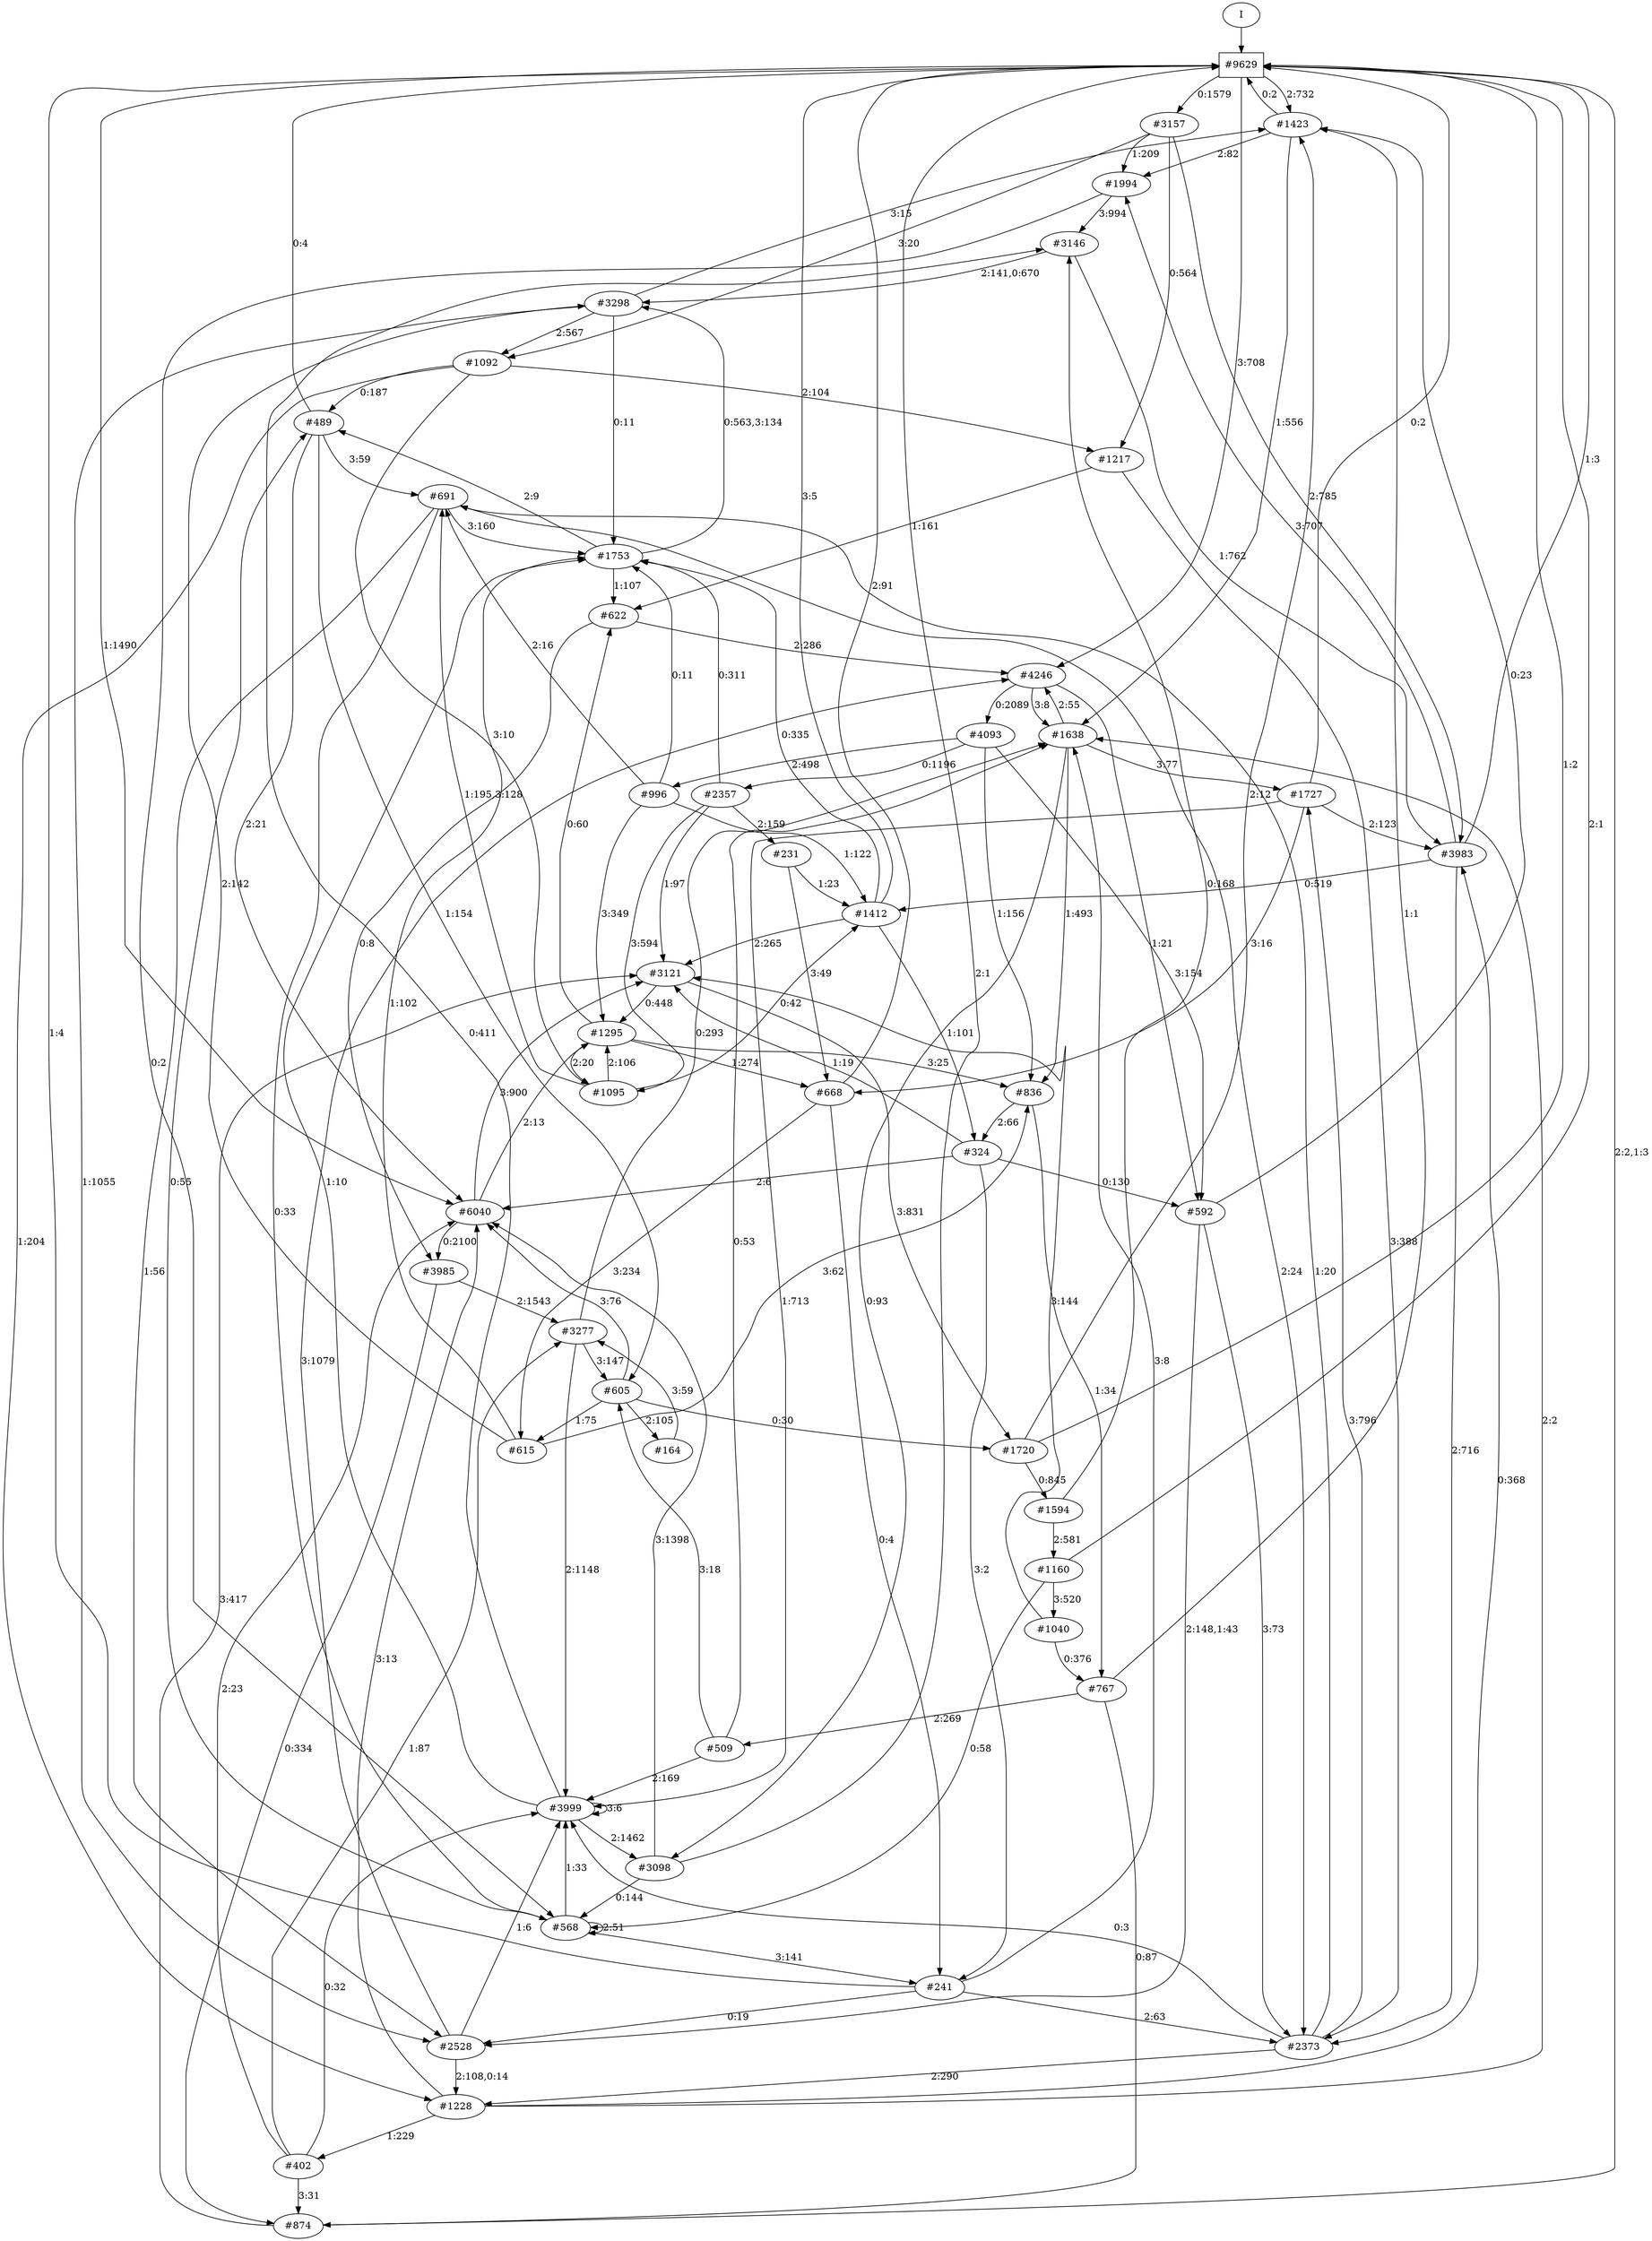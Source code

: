 // produced with flexfringe from git commitd1cf04ada0831d0605a3651971ef9a02091d8823
// dfasat/flexfringe -h=alergia -d=alergia_data -o=experiments/flexfringe_pautomac_study/flexfringe_data/exp13_n100_p0_01dfa -n=100 -p=0.01 /Users/nicholasrenninger/Google Drive/Grad School/specification learning/code/DPFA_DTS_product_experiment/dfasatInvestigations/experiments/flexfringe_pautomac_study/flexfringe_data/flexfringe_pautomac_study_train 
digraph DFA {
	0 [label="root" shape=box];
		I -> 0;
	0 [ label="#9629"  ];
		0 -> 1 [label="2:732"  ];
		0 -> 3 [label="1:1490"  ];
		0 -> 5 [label="0:1579"  ];
		0 -> 12 [label="3:708"  ];
	1 [ label="#1423"  ];
		1 -> 0 [label="0:2"  ];
		1 -> 2 [label="1:556"  ];
		1 -> 7 [label="2:82"  ];
	2 [ label="#1638"  ];
		2 -> 12 [label="2:55"  ];
		2 -> 87 [label="1:493"  ];
		2 -> 96 [label="0:93"  ];
		2 -> 207 [label="3:77"  ];
	87 [ label="#836"  ];
		87 -> 2845 [label="2:66"  ];
		87 -> 69 [label="1:34"  ];
	3 [ label="#6040"  ];
		3 -> 4 [label="0:2100"  ];
		3 -> 64 [label="3:900"  ];
		3 -> 281 [label="2:13"  ];
	4 [ label="#3985"  ];
		4 -> 62 [label="2:1543"  ];
		4 -> 267 [label="0:334"  ];
	62 [ label="#3277"  ];
		62 -> 2 [label="0:293"  ];
		62 -> 63 [label="2:1148"  ];
		62 -> 934 [label="3:147"  ];
	63 [ label="#3999"  ];
		63 -> 8 [label="0:411"  ];
		63 -> 63 [label="3:6"  ];
		63 -> 96 [label="2:1462"  ];
		63 -> 205 [label="1:10"  ];
	96 [ label="#3098"  ];
		96 -> 0 [label="2:1"  ];
		96 -> 2452 [label="0:144"  ];
		96 -> 3 [label="3:1398"  ];
	2452 [ label="#568"  ];
		2452 -> 2452 [label="2:51"  ];
		2452 -> 63 [label="1:33"  ];
		2452 -> 605 [label="0:55"  ];
		2452 -> 4265 [label="3:141"  ];
	4265 [ label="#241"  ];
		4265 -> 0 [label="1:4"  ];
		4265 -> 2 [label="3:8"  ];
		4265 -> 83 [label="0:19"  ];
		4265 -> 206 [label="2:63"  ];
	934 [ label="#605"  ];
		934 -> 3 [label="3:76"  ];
		934 -> 65 [label="0:30"  ];
		934 -> 497 [label="1:75"  ];
		934 -> 935 [label="2:105"  ];
	935 [ label="#164"  ];
		935 -> 62 [label="3:59"  ];
	267 [ label="#874"  ];
		267 -> 0 [label="2:2,1:3"  ];
		267 -> 64 [label="3:417"  ];
	64 [ label="#3121"  ];
		64 -> 65 [label="3:831"  ];
		64 -> 281 [label="0:448"  ];
	281 [ label="#1295"  ];
		281 -> 36 [label="0:60"  ];
		281 -> 87 [label="3:25"  ];
		281 -> 132 [label="2:20"  ];
		281 -> 496 [label="1:274"  ];
	496 [ label="#668"  ];
		496 -> 0 [label="2:91"  ];
		496 -> 497 [label="3:234"  ];
		496 -> 4265 [label="0:4"  ];
	497 [ label="#615"  ];
		497 -> 82 [label="2:142"  ];
		497 -> 87 [label="3:62"  ];
		497 -> 205 [label="1:102"  ];
	65 [ label="#1720"  ];
		65 -> 0 [label="1:2"  ];
		65 -> 1 [label="2:12"  ];
		65 -> 66 [label="0:845"  ];
	66 [ label="#1594"  ];
		66 -> 8 [label="0:168"  ];
		66 -> 67 [label="2:581"  ];
	67 [ label="#1160"  ];
		67 -> 0 [label="2:1"  ];
		67 -> 2452 [label="0:58"  ];
		67 -> 68 [label="3:520"  ];
	68 [ label="#1040"  ];
		68 -> 64 [label="3:144"  ];
		68 -> 69 [label="0:376"  ];
	69 [ label="#767"  ];
		69 -> 1 [label="1:1"  ];
		69 -> 267 [label="0:87"  ];
		69 -> 396 [label="2:269"  ];
	396 [ label="#509"  ];
		396 -> 2 [label="0:53"  ];
		396 -> 63 [label="2:169"  ];
		396 -> 934 [label="3:18"  ];
	5 [ label="#3157"  ];
		5 -> 6 [label="2:785"  ];
		5 -> 7 [label="1:209"  ];
		5 -> 35 [label="0:564"  ];
		5 -> 604 [label="3:20"  ];
	6 [ label="#3983"  ];
		6 -> 0 [label="1:3"  ];
		6 -> 7 [label="3:707"  ];
		6 -> 163 [label="0:519"  ];
		6 -> 206 [label="2:716"  ];
	163 [ label="#1412"  ];
		163 -> 0 [label="3:5"  ];
		163 -> 2845 [label="1:101"  ];
		163 -> 64 [label="2:265"  ];
		163 -> 205 [label="0:335"  ];
	2845 [ label="#324"  ];
		2845 -> 3 [label="2:6"  ];
		2845 -> 64 [label="1:19"  ];
		2845 -> 240 [label="0:130"  ];
		2845 -> 4265 [label="3:2"  ];
	7 [ label="#1994"  ];
		7 -> 2452 [label="0:2"  ];
		7 -> 8 [label="3:994"  ];
	8 [ label="#3146"  ];
		8 -> 6 [label="1:762"  ];
		8 -> 82 [label="2:141,0:670"  ];
	82 [ label="#3298"  ];
		82 -> 1 [label="3:15"  ];
		82 -> 83 [label="1:1055"  ];
		82 -> 205 [label="0:11"  ];
		82 -> 604 [label="2:567"  ];
	604 [ label="#1092"  ];
		604 -> 35 [label="2:104"  ];
		604 -> 132 [label="3:10"  ];
		604 -> 406 [label="1:204"  ];
		604 -> 605 [label="0:187"  ];
	605 [ label="#489"  ];
		605 -> 0 [label="0:4"  ];
		605 -> 3 [label="2:21"  ];
		605 -> 133 [label="3:59"  ];
		605 -> 934 [label="1:154"  ];
	83 [ label="#2528"  ];
		83 -> 12 [label="3:1079"  ];
		83 -> 63 [label="1:6"  ];
		83 -> 406 [label="2:108,0:14"  ];
	35 [ label="#1217"  ];
		35 -> 36 [label="1:161"  ];
		35 -> 206 [label="3:388"  ];
	36 [ label="#622"  ];
		36 -> 4 [label="0:8"  ];
		36 -> 12 [label="2:286"  ];
	206 [ label="#2373"  ];
		206 -> 63 [label="0:3"  ];
		206 -> 133 [label="1:20"  ];
		206 -> 207 [label="3:796"  ];
		206 -> 406 [label="2:290"  ];
	406 [ label="#1228"  ];
		406 -> 2 [label="2:2"  ];
		406 -> 3 [label="3:13"  ];
		406 -> 6 [label="0:368"  ];
		406 -> 1386 [label="1:229"  ];
	1386 [ label="#402"  ];
		1386 -> 3 [label="2:23"  ];
		1386 -> 62 [label="1:87"  ];
		1386 -> 63 [label="0:32"  ];
		1386 -> 267 [label="3:31"  ];
	207 [ label="#1727"  ];
		207 -> 0 [label="0:2"  ];
		207 -> 6 [label="2:123"  ];
		207 -> 63 [label="1:713"  ];
		207 -> 496 [label="3:16"  ];
	12 [ label="#4246"  ];
		12 -> 2 [label="3:8"  ];
		12 -> 13 [label="0:2089"  ];
		12 -> 240 [label="1:21"  ];
	13 [ label="#4093"  ];
		13 -> 14 [label="0:1196"  ];
		13 -> 87 [label="1:156"  ];
		13 -> 240 [label="3:154"  ];
		13 -> 336 [label="2:498"  ];
	336 [ label="#996"  ];
		336 -> 133 [label="2:16"  ];
		336 -> 205 [label="0:11"  ];
		336 -> 163 [label="1:122"  ];
		336 -> 281 [label="3:349"  ];
	14 [ label="#2357"  ];
		14 -> 64 [label="1:97"  ];
		14 -> 132 [label="3:594"  ];
		14 -> 205 [label="0:311"  ];
		14 -> 326 [label="2:159"  ];
	326 [ label="#231"  ];
		326 -> 163 [label="1:23"  ];
		326 -> 496 [label="3:49"  ];
	205 [ label="#1753"  ];
		205 -> 36 [label="1:107"  ];
		205 -> 82 [label="0:563,3:134"  ];
		205 -> 605 [label="2:9"  ];
	132 [ label="#1095"  ];
		132 -> 133 [label="1:195,3:128"  ];
		132 -> 163 [label="0:42"  ];
		132 -> 281 [label="2:106"  ];
	133 [ label="#691"  ];
		133 -> 2452 [label="0:33"  ];
		133 -> 83 [label="1:56"  ];
		133 -> 205 [label="3:160"  ];
		133 -> 206 [label="2:24"  ];
	240 [ label="#592"  ];
		240 -> 1 [label="0:23"  ];
		240 -> 83 [label="2:148,1:43"  ];
		240 -> 206 [label="3:73"  ];
}
